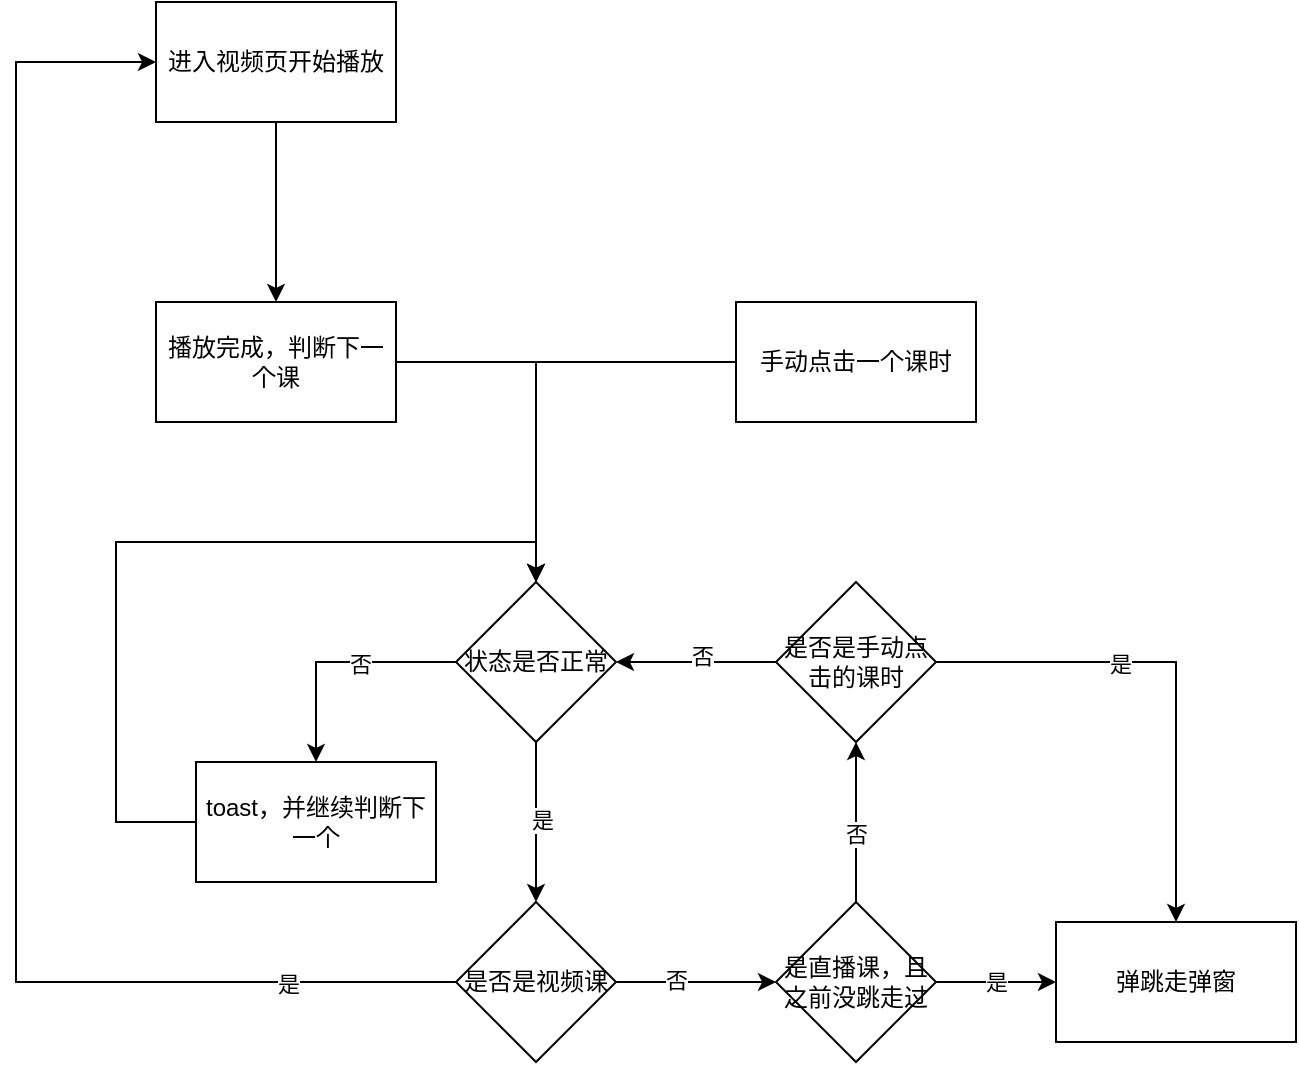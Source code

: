 <mxfile version="22.1.11" type="github">
  <diagram name="第 1 页" id="ZjjjeJczgHtIz508wPu8">
    <mxGraphModel dx="1242" dy="757" grid="1" gridSize="10" guides="1" tooltips="1" connect="1" arrows="1" fold="1" page="1" pageScale="1" pageWidth="827" pageHeight="1169" math="0" shadow="0">
      <root>
        <mxCell id="0" />
        <mxCell id="1" parent="0" />
        <mxCell id="xF7nGe7t-1zoxSE6pg0c-3" value="" style="edgeStyle=orthogonalEdgeStyle;rounded=0;orthogonalLoop=1;jettySize=auto;html=1;" parent="1" source="xF7nGe7t-1zoxSE6pg0c-1" target="xF7nGe7t-1zoxSE6pg0c-2" edge="1">
          <mxGeometry relative="1" as="geometry" />
        </mxCell>
        <mxCell id="xF7nGe7t-1zoxSE6pg0c-1" value="进入视频页开始播放" style="rounded=0;whiteSpace=wrap;html=1;" parent="1" vertex="1">
          <mxGeometry x="120" y="90" width="120" height="60" as="geometry" />
        </mxCell>
        <mxCell id="xF7nGe7t-1zoxSE6pg0c-2" value="播放完成，判断下一个课" style="rounded=0;whiteSpace=wrap;html=1;" parent="1" vertex="1">
          <mxGeometry x="120" y="240" width="120" height="60" as="geometry" />
        </mxCell>
        <mxCell id="xF7nGe7t-1zoxSE6pg0c-7" value="" style="edgeStyle=orthogonalEdgeStyle;rounded=0;orthogonalLoop=1;jettySize=auto;html=1;" parent="1" source="xF7nGe7t-1zoxSE6pg0c-2" target="xF7nGe7t-1zoxSE6pg0c-6" edge="1">
          <mxGeometry relative="1" as="geometry">
            <mxPoint x="310" y="350" as="sourcePoint" />
            <mxPoint x="310" y="430" as="targetPoint" />
          </mxGeometry>
        </mxCell>
        <mxCell id="xF7nGe7t-1zoxSE6pg0c-9" value="" style="edgeStyle=orthogonalEdgeStyle;rounded=0;orthogonalLoop=1;jettySize=auto;html=1;" parent="1" source="xF7nGe7t-1zoxSE6pg0c-6" target="xF7nGe7t-1zoxSE6pg0c-8" edge="1">
          <mxGeometry relative="1" as="geometry" />
        </mxCell>
        <mxCell id="xF7nGe7t-1zoxSE6pg0c-11" value="是" style="edgeLabel;html=1;align=center;verticalAlign=middle;resizable=0;points=[];" parent="xF7nGe7t-1zoxSE6pg0c-9" vertex="1" connectable="0">
          <mxGeometry x="-0.025" y="3" relative="1" as="geometry">
            <mxPoint as="offset" />
          </mxGeometry>
        </mxCell>
        <mxCell id="xF7nGe7t-1zoxSE6pg0c-13" value="" style="edgeStyle=orthogonalEdgeStyle;rounded=0;orthogonalLoop=1;jettySize=auto;html=1;" parent="1" source="xF7nGe7t-1zoxSE6pg0c-6" target="xF7nGe7t-1zoxSE6pg0c-12" edge="1">
          <mxGeometry relative="1" as="geometry" />
        </mxCell>
        <mxCell id="xF7nGe7t-1zoxSE6pg0c-14" value="否" style="edgeLabel;html=1;align=center;verticalAlign=middle;resizable=0;points=[];" parent="xF7nGe7t-1zoxSE6pg0c-13" vertex="1" connectable="0">
          <mxGeometry x="-0.2" y="1" relative="1" as="geometry">
            <mxPoint as="offset" />
          </mxGeometry>
        </mxCell>
        <mxCell id="xF7nGe7t-1zoxSE6pg0c-6" value="状态是否正常" style="rhombus;whiteSpace=wrap;html=1;" parent="1" vertex="1">
          <mxGeometry x="270" y="380" width="80" height="80" as="geometry" />
        </mxCell>
        <mxCell id="xF7nGe7t-1zoxSE6pg0c-10" style="edgeStyle=orthogonalEdgeStyle;rounded=0;orthogonalLoop=1;jettySize=auto;html=1;entryX=0;entryY=0.5;entryDx=0;entryDy=0;exitX=0;exitY=0.5;exitDx=0;exitDy=0;" parent="1" source="xF7nGe7t-1zoxSE6pg0c-8" target="xF7nGe7t-1zoxSE6pg0c-1" edge="1">
          <mxGeometry relative="1" as="geometry">
            <mxPoint x="200" y="585" as="sourcePoint" />
            <mxPoint x="180" y="185" as="targetPoint" />
            <Array as="points">
              <mxPoint x="50" y="580" />
              <mxPoint x="50" y="120" />
            </Array>
          </mxGeometry>
        </mxCell>
        <mxCell id="xF7nGe7t-1zoxSE6pg0c-16" value="是" style="edgeLabel;html=1;align=center;verticalAlign=middle;resizable=0;points=[];" parent="xF7nGe7t-1zoxSE6pg0c-10" vertex="1" connectable="0">
          <mxGeometry x="-0.776" y="1" relative="1" as="geometry">
            <mxPoint as="offset" />
          </mxGeometry>
        </mxCell>
        <mxCell id="xF7nGe7t-1zoxSE6pg0c-18" value="" style="edgeStyle=orthogonalEdgeStyle;rounded=0;orthogonalLoop=1;jettySize=auto;html=1;" parent="1" source="xF7nGe7t-1zoxSE6pg0c-8" target="xF7nGe7t-1zoxSE6pg0c-17" edge="1">
          <mxGeometry relative="1" as="geometry" />
        </mxCell>
        <mxCell id="xF7nGe7t-1zoxSE6pg0c-19" value="否" style="edgeLabel;html=1;align=center;verticalAlign=middle;resizable=0;points=[];" parent="xF7nGe7t-1zoxSE6pg0c-18" vertex="1" connectable="0">
          <mxGeometry x="-0.25" y="1" relative="1" as="geometry">
            <mxPoint as="offset" />
          </mxGeometry>
        </mxCell>
        <mxCell id="xF7nGe7t-1zoxSE6pg0c-8" value="是否是视频课" style="rhombus;whiteSpace=wrap;html=1;" parent="1" vertex="1">
          <mxGeometry x="270" y="540" width="80" height="80" as="geometry" />
        </mxCell>
        <mxCell id="xF7nGe7t-1zoxSE6pg0c-15" style="edgeStyle=orthogonalEdgeStyle;rounded=0;orthogonalLoop=1;jettySize=auto;html=1;entryX=0.5;entryY=0;entryDx=0;entryDy=0;" parent="1" source="xF7nGe7t-1zoxSE6pg0c-12" target="xF7nGe7t-1zoxSE6pg0c-6" edge="1">
          <mxGeometry relative="1" as="geometry">
            <Array as="points">
              <mxPoint x="100" y="500" />
              <mxPoint x="100" y="360" />
              <mxPoint x="310" y="360" />
            </Array>
          </mxGeometry>
        </mxCell>
        <mxCell id="xF7nGe7t-1zoxSE6pg0c-12" value="toast，并继续判断下一个" style="whiteSpace=wrap;html=1;" parent="1" vertex="1">
          <mxGeometry x="140" y="470" width="120" height="60" as="geometry" />
        </mxCell>
        <mxCell id="xF7nGe7t-1zoxSE6pg0c-21" value="是" style="edgeStyle=orthogonalEdgeStyle;rounded=0;orthogonalLoop=1;jettySize=auto;html=1;" parent="1" source="xF7nGe7t-1zoxSE6pg0c-17" target="xF7nGe7t-1zoxSE6pg0c-20" edge="1">
          <mxGeometry relative="1" as="geometry" />
        </mxCell>
        <mxCell id="xF7nGe7t-1zoxSE6pg0c-26" value="" style="edgeStyle=orthogonalEdgeStyle;rounded=0;orthogonalLoop=1;jettySize=auto;html=1;" parent="1" source="xF7nGe7t-1zoxSE6pg0c-17" target="xF7nGe7t-1zoxSE6pg0c-25" edge="1">
          <mxGeometry relative="1" as="geometry" />
        </mxCell>
        <mxCell id="xF7nGe7t-1zoxSE6pg0c-32" value="否" style="edgeLabel;html=1;align=center;verticalAlign=middle;resizable=0;points=[];" parent="xF7nGe7t-1zoxSE6pg0c-26" vertex="1" connectable="0">
          <mxGeometry x="-0.15" relative="1" as="geometry">
            <mxPoint as="offset" />
          </mxGeometry>
        </mxCell>
        <mxCell id="xF7nGe7t-1zoxSE6pg0c-17" value="是直播课，且之前没跳走过" style="rhombus;whiteSpace=wrap;html=1;" parent="1" vertex="1">
          <mxGeometry x="430" y="540" width="80" height="80" as="geometry" />
        </mxCell>
        <mxCell id="xF7nGe7t-1zoxSE6pg0c-20" value="弹跳走弹窗" style="whiteSpace=wrap;html=1;" parent="1" vertex="1">
          <mxGeometry x="570" y="550" width="120" height="60" as="geometry" />
        </mxCell>
        <mxCell id="xF7nGe7t-1zoxSE6pg0c-29" style="edgeStyle=orthogonalEdgeStyle;rounded=0;orthogonalLoop=1;jettySize=auto;html=1;entryX=0.5;entryY=0;entryDx=0;entryDy=0;" parent="1" source="xF7nGe7t-1zoxSE6pg0c-24" target="xF7nGe7t-1zoxSE6pg0c-6" edge="1">
          <mxGeometry relative="1" as="geometry" />
        </mxCell>
        <mxCell id="xF7nGe7t-1zoxSE6pg0c-24" value="手动点击一个课时" style="rounded=0;whiteSpace=wrap;html=1;" parent="1" vertex="1">
          <mxGeometry x="410" y="240" width="120" height="60" as="geometry" />
        </mxCell>
        <mxCell id="xF7nGe7t-1zoxSE6pg0c-27" value="" style="edgeStyle=orthogonalEdgeStyle;rounded=0;orthogonalLoop=1;jettySize=auto;html=1;" parent="1" source="xF7nGe7t-1zoxSE6pg0c-25" target="xF7nGe7t-1zoxSE6pg0c-6" edge="1">
          <mxGeometry relative="1" as="geometry" />
        </mxCell>
        <mxCell id="xF7nGe7t-1zoxSE6pg0c-28" value="否" style="edgeLabel;html=1;align=center;verticalAlign=middle;resizable=0;points=[];" parent="xF7nGe7t-1zoxSE6pg0c-27" vertex="1" connectable="0">
          <mxGeometry x="-0.075" y="-3" relative="1" as="geometry">
            <mxPoint as="offset" />
          </mxGeometry>
        </mxCell>
        <mxCell id="xF7nGe7t-1zoxSE6pg0c-30" style="edgeStyle=orthogonalEdgeStyle;rounded=0;orthogonalLoop=1;jettySize=auto;html=1;" parent="1" source="xF7nGe7t-1zoxSE6pg0c-25" target="xF7nGe7t-1zoxSE6pg0c-20" edge="1">
          <mxGeometry relative="1" as="geometry" />
        </mxCell>
        <mxCell id="xF7nGe7t-1zoxSE6pg0c-31" value="是" style="edgeLabel;html=1;align=center;verticalAlign=middle;resizable=0;points=[];" parent="xF7nGe7t-1zoxSE6pg0c-30" vertex="1" connectable="0">
          <mxGeometry x="-0.264" y="-1" relative="1" as="geometry">
            <mxPoint as="offset" />
          </mxGeometry>
        </mxCell>
        <mxCell id="xF7nGe7t-1zoxSE6pg0c-25" value="是否是手动点击的课时" style="rhombus;whiteSpace=wrap;html=1;" parent="1" vertex="1">
          <mxGeometry x="430" y="380" width="80" height="80" as="geometry" />
        </mxCell>
      </root>
    </mxGraphModel>
  </diagram>
</mxfile>
